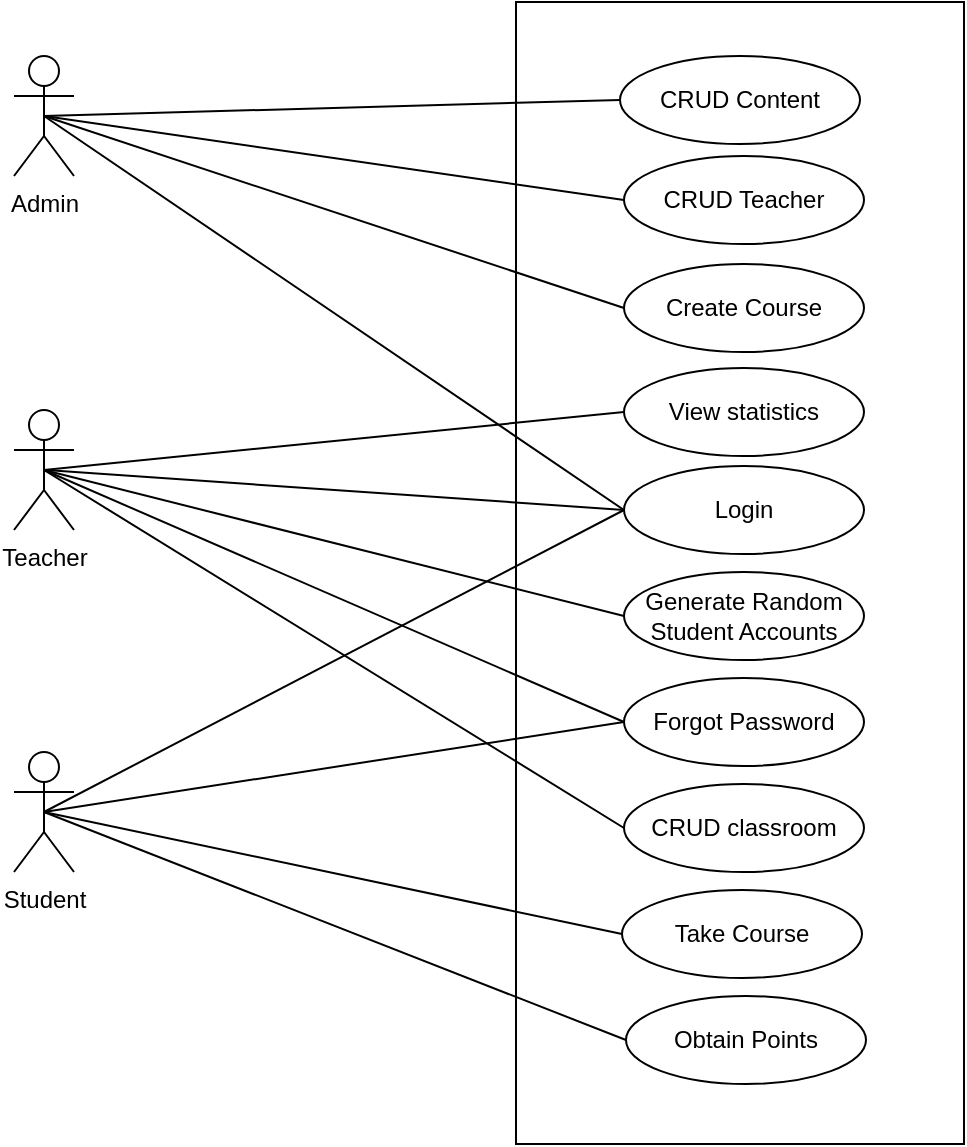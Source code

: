 <mxfile version="24.8.6">
  <diagram name="Side-1" id="gnSVmXK4Bjov83qOMLpl">
    <mxGraphModel dx="1434" dy="744" grid="0" gridSize="10" guides="1" tooltips="1" connect="1" arrows="1" fold="1" page="1" pageScale="1" pageWidth="1169" pageHeight="827" math="0" shadow="0">
      <root>
        <mxCell id="0" />
        <mxCell id="1" parent="0" />
        <mxCell id="jOFvYcor22L5eYeDR7G1-1" value="Teacher" style="shape=umlActor;verticalLabelPosition=bottom;verticalAlign=top;html=1;outlineConnect=0;" vertex="1" parent="1">
          <mxGeometry x="320" y="272" width="30" height="60" as="geometry" />
        </mxCell>
        <mxCell id="jOFvYcor22L5eYeDR7G1-4" value="Student" style="shape=umlActor;verticalLabelPosition=bottom;verticalAlign=top;html=1;outlineConnect=0;" vertex="1" parent="1">
          <mxGeometry x="320" y="443" width="30" height="60" as="geometry" />
        </mxCell>
        <mxCell id="jOFvYcor22L5eYeDR7G1-5" value="Admin" style="shape=umlActor;verticalLabelPosition=bottom;verticalAlign=top;html=1;outlineConnect=0;" vertex="1" parent="1">
          <mxGeometry x="320" y="95" width="30" height="60" as="geometry" />
        </mxCell>
        <mxCell id="jOFvYcor22L5eYeDR7G1-6" value="" style="rounded=0;whiteSpace=wrap;html=1;" vertex="1" parent="1">
          <mxGeometry x="571" y="68" width="224" height="571" as="geometry" />
        </mxCell>
        <mxCell id="jOFvYcor22L5eYeDR7G1-7" value="Login" style="ellipse;whiteSpace=wrap;html=1;" vertex="1" parent="1">
          <mxGeometry x="625" y="300" width="120" height="44" as="geometry" />
        </mxCell>
        <mxCell id="jOFvYcor22L5eYeDR7G1-9" value="CRUD Teacher" style="ellipse;whiteSpace=wrap;html=1;" vertex="1" parent="1">
          <mxGeometry x="625" y="145" width="120" height="44" as="geometry" />
        </mxCell>
        <mxCell id="jOFvYcor22L5eYeDR7G1-10" value="Forgot Password" style="ellipse;whiteSpace=wrap;html=1;" vertex="1" parent="1">
          <mxGeometry x="625" y="406" width="120" height="44" as="geometry" />
        </mxCell>
        <mxCell id="jOFvYcor22L5eYeDR7G1-12" value="View statistics" style="ellipse;whiteSpace=wrap;html=1;" vertex="1" parent="1">
          <mxGeometry x="625" y="251" width="120" height="44" as="geometry" />
        </mxCell>
        <mxCell id="jOFvYcor22L5eYeDR7G1-14" value="Generate Random Student Accounts" style="ellipse;whiteSpace=wrap;html=1;" vertex="1" parent="1">
          <mxGeometry x="625" y="353" width="120" height="44" as="geometry" />
        </mxCell>
        <mxCell id="jOFvYcor22L5eYeDR7G1-17" value="Take Course" style="ellipse;whiteSpace=wrap;html=1;" vertex="1" parent="1">
          <mxGeometry x="624" y="512" width="120" height="44" as="geometry" />
        </mxCell>
        <mxCell id="jOFvYcor22L5eYeDR7G1-18" value="Obtain Points" style="ellipse;whiteSpace=wrap;html=1;" vertex="1" parent="1">
          <mxGeometry x="626" y="565" width="120" height="44" as="geometry" />
        </mxCell>
        <mxCell id="jOFvYcor22L5eYeDR7G1-19" value="Create Course" style="ellipse;whiteSpace=wrap;html=1;" vertex="1" parent="1">
          <mxGeometry x="625" y="199" width="120" height="44" as="geometry" />
        </mxCell>
        <mxCell id="jOFvYcor22L5eYeDR7G1-20" value="CRUD Content" style="ellipse;whiteSpace=wrap;html=1;" vertex="1" parent="1">
          <mxGeometry x="623" y="95" width="120" height="44" as="geometry" />
        </mxCell>
        <mxCell id="jOFvYcor22L5eYeDR7G1-21" value="CRUD classroom" style="ellipse;whiteSpace=wrap;html=1;" vertex="1" parent="1">
          <mxGeometry x="625" y="459" width="120" height="44" as="geometry" />
        </mxCell>
        <mxCell id="jOFvYcor22L5eYeDR7G1-22" value="" style="endArrow=none;html=1;rounded=0;entryX=0;entryY=0.5;entryDx=0;entryDy=0;exitX=0.5;exitY=0.5;exitDx=0;exitDy=0;exitPerimeter=0;" edge="1" parent="1" source="jOFvYcor22L5eYeDR7G1-5" target="jOFvYcor22L5eYeDR7G1-20">
          <mxGeometry width="50" height="50" relative="1" as="geometry">
            <mxPoint x="558" y="408" as="sourcePoint" />
            <mxPoint x="608" y="358" as="targetPoint" />
          </mxGeometry>
        </mxCell>
        <mxCell id="jOFvYcor22L5eYeDR7G1-23" value="" style="endArrow=none;html=1;rounded=0;entryX=0;entryY=0.5;entryDx=0;entryDy=0;exitX=0.5;exitY=0.5;exitDx=0;exitDy=0;exitPerimeter=0;" edge="1" parent="1" source="jOFvYcor22L5eYeDR7G1-5" target="jOFvYcor22L5eYeDR7G1-9">
          <mxGeometry width="50" height="50" relative="1" as="geometry">
            <mxPoint x="352" y="125" as="sourcePoint" />
            <mxPoint x="608" y="358" as="targetPoint" />
          </mxGeometry>
        </mxCell>
        <mxCell id="jOFvYcor22L5eYeDR7G1-25" value="" style="endArrow=none;html=1;rounded=0;entryX=0;entryY=0.5;entryDx=0;entryDy=0;exitX=0.5;exitY=0.5;exitDx=0;exitDy=0;exitPerimeter=0;" edge="1" parent="1" source="jOFvYcor22L5eYeDR7G1-5" target="jOFvYcor22L5eYeDR7G1-19">
          <mxGeometry width="50" height="50" relative="1" as="geometry">
            <mxPoint x="353" y="125" as="sourcePoint" />
            <mxPoint x="608" y="358" as="targetPoint" />
          </mxGeometry>
        </mxCell>
        <mxCell id="jOFvYcor22L5eYeDR7G1-26" value="" style="endArrow=none;html=1;rounded=0;exitX=0.5;exitY=0.5;exitDx=0;exitDy=0;exitPerimeter=0;entryX=0;entryY=0.5;entryDx=0;entryDy=0;" edge="1" parent="1" source="jOFvYcor22L5eYeDR7G1-1" target="jOFvYcor22L5eYeDR7G1-12">
          <mxGeometry width="50" height="50" relative="1" as="geometry">
            <mxPoint x="558" y="408" as="sourcePoint" />
            <mxPoint x="608" y="358" as="targetPoint" />
          </mxGeometry>
        </mxCell>
        <mxCell id="jOFvYcor22L5eYeDR7G1-27" value="" style="endArrow=none;html=1;rounded=0;entryX=0;entryY=0.5;entryDx=0;entryDy=0;" edge="1" parent="1" target="jOFvYcor22L5eYeDR7G1-7">
          <mxGeometry width="50" height="50" relative="1" as="geometry">
            <mxPoint x="336" y="302" as="sourcePoint" />
            <mxPoint x="608" y="358" as="targetPoint" />
          </mxGeometry>
        </mxCell>
        <mxCell id="jOFvYcor22L5eYeDR7G1-28" value="" style="endArrow=none;html=1;rounded=0;exitX=0.5;exitY=0.5;exitDx=0;exitDy=0;exitPerimeter=0;entryX=0;entryY=0.5;entryDx=0;entryDy=0;" edge="1" parent="1" source="jOFvYcor22L5eYeDR7G1-1" target="jOFvYcor22L5eYeDR7G1-14">
          <mxGeometry width="50" height="50" relative="1" as="geometry">
            <mxPoint x="558" y="408" as="sourcePoint" />
            <mxPoint x="608" y="358" as="targetPoint" />
          </mxGeometry>
        </mxCell>
        <mxCell id="jOFvYcor22L5eYeDR7G1-29" value="" style="endArrow=none;html=1;rounded=0;exitX=0.5;exitY=0.5;exitDx=0;exitDy=0;exitPerimeter=0;entryX=0;entryY=0.5;entryDx=0;entryDy=0;" edge="1" parent="1" source="jOFvYcor22L5eYeDR7G1-1" target="jOFvYcor22L5eYeDR7G1-10">
          <mxGeometry width="50" height="50" relative="1" as="geometry">
            <mxPoint x="558" y="408" as="sourcePoint" />
            <mxPoint x="608" y="358" as="targetPoint" />
          </mxGeometry>
        </mxCell>
        <mxCell id="jOFvYcor22L5eYeDR7G1-30" value="" style="endArrow=none;html=1;rounded=0;entryX=0;entryY=0.5;entryDx=0;entryDy=0;exitX=0.5;exitY=0.5;exitDx=0;exitDy=0;exitPerimeter=0;" edge="1" parent="1" source="jOFvYcor22L5eYeDR7G1-5" target="jOFvYcor22L5eYeDR7G1-7">
          <mxGeometry width="50" height="50" relative="1" as="geometry">
            <mxPoint x="351" y="125" as="sourcePoint" />
            <mxPoint x="608" y="358" as="targetPoint" />
          </mxGeometry>
        </mxCell>
        <mxCell id="jOFvYcor22L5eYeDR7G1-31" value="" style="endArrow=none;html=1;rounded=0;exitX=0.5;exitY=0.5;exitDx=0;exitDy=0;exitPerimeter=0;entryX=0;entryY=0.5;entryDx=0;entryDy=0;" edge="1" parent="1" source="jOFvYcor22L5eYeDR7G1-4" target="jOFvYcor22L5eYeDR7G1-17">
          <mxGeometry width="50" height="50" relative="1" as="geometry">
            <mxPoint x="558" y="408" as="sourcePoint" />
            <mxPoint x="608" y="358" as="targetPoint" />
          </mxGeometry>
        </mxCell>
        <mxCell id="jOFvYcor22L5eYeDR7G1-32" value="" style="endArrow=none;html=1;rounded=0;exitX=0.5;exitY=0.5;exitDx=0;exitDy=0;exitPerimeter=0;entryX=0;entryY=0.5;entryDx=0;entryDy=0;" edge="1" parent="1" source="jOFvYcor22L5eYeDR7G1-4" target="jOFvYcor22L5eYeDR7G1-18">
          <mxGeometry width="50" height="50" relative="1" as="geometry">
            <mxPoint x="558" y="408" as="sourcePoint" />
            <mxPoint x="608" y="358" as="targetPoint" />
          </mxGeometry>
        </mxCell>
        <mxCell id="jOFvYcor22L5eYeDR7G1-33" value="" style="endArrow=none;html=1;rounded=0;exitX=0.5;exitY=0.5;exitDx=0;exitDy=0;exitPerimeter=0;entryX=0;entryY=0.5;entryDx=0;entryDy=0;" edge="1" parent="1" source="jOFvYcor22L5eYeDR7G1-1" target="jOFvYcor22L5eYeDR7G1-21">
          <mxGeometry width="50" height="50" relative="1" as="geometry">
            <mxPoint x="558" y="408" as="sourcePoint" />
            <mxPoint x="608" y="358" as="targetPoint" />
          </mxGeometry>
        </mxCell>
        <mxCell id="jOFvYcor22L5eYeDR7G1-34" value="" style="endArrow=none;html=1;rounded=0;exitX=0.5;exitY=0.5;exitDx=0;exitDy=0;exitPerimeter=0;entryX=0;entryY=0.5;entryDx=0;entryDy=0;" edge="1" parent="1" source="jOFvYcor22L5eYeDR7G1-4" target="jOFvYcor22L5eYeDR7G1-7">
          <mxGeometry width="50" height="50" relative="1" as="geometry">
            <mxPoint x="558" y="408" as="sourcePoint" />
            <mxPoint x="608" y="358" as="targetPoint" />
          </mxGeometry>
        </mxCell>
        <mxCell id="jOFvYcor22L5eYeDR7G1-35" value="" style="endArrow=none;html=1;rounded=0;exitX=0.5;exitY=0.5;exitDx=0;exitDy=0;exitPerimeter=0;entryX=0;entryY=0.5;entryDx=0;entryDy=0;" edge="1" parent="1" source="jOFvYcor22L5eYeDR7G1-4" target="jOFvYcor22L5eYeDR7G1-10">
          <mxGeometry width="50" height="50" relative="1" as="geometry">
            <mxPoint x="558" y="408" as="sourcePoint" />
            <mxPoint x="608" y="358" as="targetPoint" />
          </mxGeometry>
        </mxCell>
      </root>
    </mxGraphModel>
  </diagram>
</mxfile>

